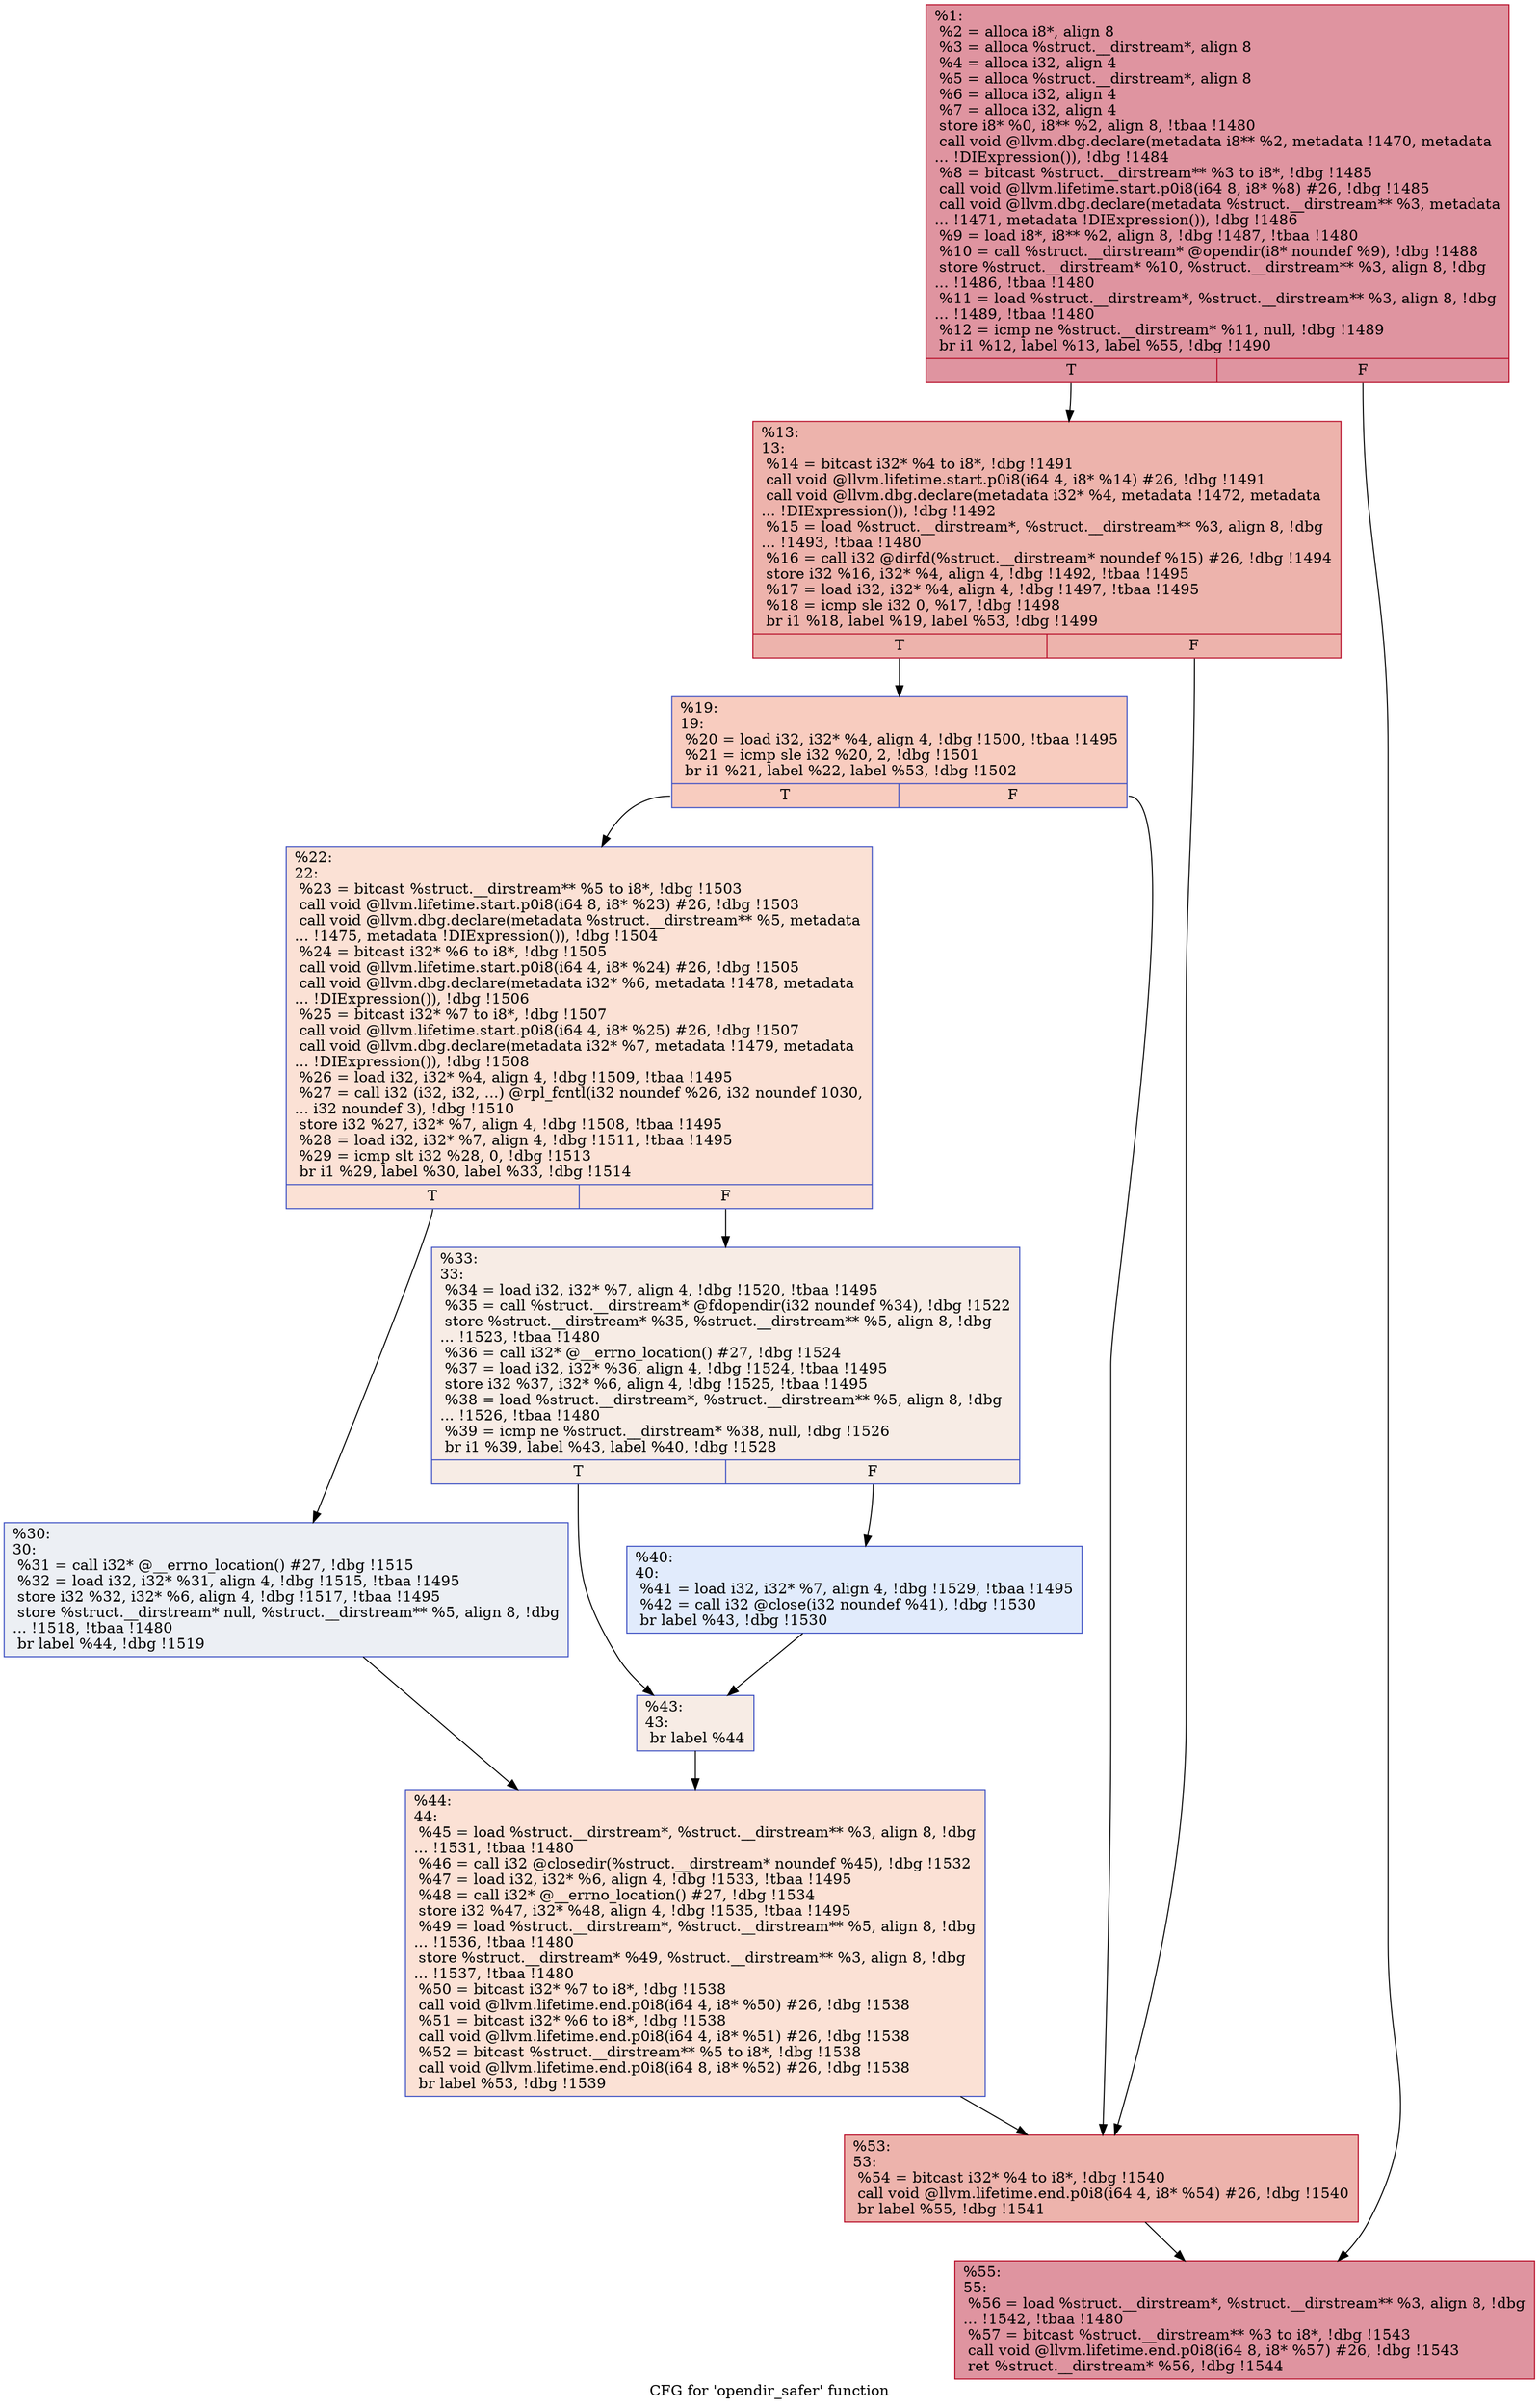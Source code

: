 digraph "CFG for 'opendir_safer' function" {
	label="CFG for 'opendir_safer' function";

	Node0x1204550 [shape=record,color="#b70d28ff", style=filled, fillcolor="#b70d2870",label="{%1:\l  %2 = alloca i8*, align 8\l  %3 = alloca %struct.__dirstream*, align 8\l  %4 = alloca i32, align 4\l  %5 = alloca %struct.__dirstream*, align 8\l  %6 = alloca i32, align 4\l  %7 = alloca i32, align 4\l  store i8* %0, i8** %2, align 8, !tbaa !1480\l  call void @llvm.dbg.declare(metadata i8** %2, metadata !1470, metadata\l... !DIExpression()), !dbg !1484\l  %8 = bitcast %struct.__dirstream** %3 to i8*, !dbg !1485\l  call void @llvm.lifetime.start.p0i8(i64 8, i8* %8) #26, !dbg !1485\l  call void @llvm.dbg.declare(metadata %struct.__dirstream** %3, metadata\l... !1471, metadata !DIExpression()), !dbg !1486\l  %9 = load i8*, i8** %2, align 8, !dbg !1487, !tbaa !1480\l  %10 = call %struct.__dirstream* @opendir(i8* noundef %9), !dbg !1488\l  store %struct.__dirstream* %10, %struct.__dirstream** %3, align 8, !dbg\l... !1486, !tbaa !1480\l  %11 = load %struct.__dirstream*, %struct.__dirstream** %3, align 8, !dbg\l... !1489, !tbaa !1480\l  %12 = icmp ne %struct.__dirstream* %11, null, !dbg !1489\l  br i1 %12, label %13, label %55, !dbg !1490\l|{<s0>T|<s1>F}}"];
	Node0x1204550:s0 -> Node0x1208c50;
	Node0x1204550:s1 -> Node0x120be90;
	Node0x1208c50 [shape=record,color="#b70d28ff", style=filled, fillcolor="#d6524470",label="{%13:\l13:                                               \l  %14 = bitcast i32* %4 to i8*, !dbg !1491\l  call void @llvm.lifetime.start.p0i8(i64 4, i8* %14) #26, !dbg !1491\l  call void @llvm.dbg.declare(metadata i32* %4, metadata !1472, metadata\l... !DIExpression()), !dbg !1492\l  %15 = load %struct.__dirstream*, %struct.__dirstream** %3, align 8, !dbg\l... !1493, !tbaa !1480\l  %16 = call i32 @dirfd(%struct.__dirstream* noundef %15) #26, !dbg !1494\l  store i32 %16, i32* %4, align 4, !dbg !1492, !tbaa !1495\l  %17 = load i32, i32* %4, align 4, !dbg !1497, !tbaa !1495\l  %18 = icmp sle i32 0, %17, !dbg !1498\l  br i1 %18, label %19, label %53, !dbg !1499\l|{<s0>T|<s1>F}}"];
	Node0x1208c50:s0 -> Node0x120bc10;
	Node0x1208c50:s1 -> Node0x120be40;
	Node0x120bc10 [shape=record,color="#3d50c3ff", style=filled, fillcolor="#f08b6e70",label="{%19:\l19:                                               \l  %20 = load i32, i32* %4, align 4, !dbg !1500, !tbaa !1495\l  %21 = icmp sle i32 %20, 2, !dbg !1501\l  br i1 %21, label %22, label %53, !dbg !1502\l|{<s0>T|<s1>F}}"];
	Node0x120bc10:s0 -> Node0x120bc60;
	Node0x120bc10:s1 -> Node0x120be40;
	Node0x120bc60 [shape=record,color="#3d50c3ff", style=filled, fillcolor="#f7bca170",label="{%22:\l22:                                               \l  %23 = bitcast %struct.__dirstream** %5 to i8*, !dbg !1503\l  call void @llvm.lifetime.start.p0i8(i64 8, i8* %23) #26, !dbg !1503\l  call void @llvm.dbg.declare(metadata %struct.__dirstream** %5, metadata\l... !1475, metadata !DIExpression()), !dbg !1504\l  %24 = bitcast i32* %6 to i8*, !dbg !1505\l  call void @llvm.lifetime.start.p0i8(i64 4, i8* %24) #26, !dbg !1505\l  call void @llvm.dbg.declare(metadata i32* %6, metadata !1478, metadata\l... !DIExpression()), !dbg !1506\l  %25 = bitcast i32* %7 to i8*, !dbg !1507\l  call void @llvm.lifetime.start.p0i8(i64 4, i8* %25) #26, !dbg !1507\l  call void @llvm.dbg.declare(metadata i32* %7, metadata !1479, metadata\l... !DIExpression()), !dbg !1508\l  %26 = load i32, i32* %4, align 4, !dbg !1509, !tbaa !1495\l  %27 = call i32 (i32, i32, ...) @rpl_fcntl(i32 noundef %26, i32 noundef 1030,\l... i32 noundef 3), !dbg !1510\l  store i32 %27, i32* %7, align 4, !dbg !1508, !tbaa !1495\l  %28 = load i32, i32* %7, align 4, !dbg !1511, !tbaa !1495\l  %29 = icmp slt i32 %28, 0, !dbg !1513\l  br i1 %29, label %30, label %33, !dbg !1514\l|{<s0>T|<s1>F}}"];
	Node0x120bc60:s0 -> Node0x120bcb0;
	Node0x120bc60:s1 -> Node0x120bd00;
	Node0x120bcb0 [shape=record,color="#3d50c3ff", style=filled, fillcolor="#d4dbe670",label="{%30:\l30:                                               \l  %31 = call i32* @__errno_location() #27, !dbg !1515\l  %32 = load i32, i32* %31, align 4, !dbg !1515, !tbaa !1495\l  store i32 %32, i32* %6, align 4, !dbg !1517, !tbaa !1495\l  store %struct.__dirstream* null, %struct.__dirstream** %5, align 8, !dbg\l... !1518, !tbaa !1480\l  br label %44, !dbg !1519\l}"];
	Node0x120bcb0 -> Node0x120bdf0;
	Node0x120bd00 [shape=record,color="#3d50c3ff", style=filled, fillcolor="#ecd3c570",label="{%33:\l33:                                               \l  %34 = load i32, i32* %7, align 4, !dbg !1520, !tbaa !1495\l  %35 = call %struct.__dirstream* @fdopendir(i32 noundef %34), !dbg !1522\l  store %struct.__dirstream* %35, %struct.__dirstream** %5, align 8, !dbg\l... !1523, !tbaa !1480\l  %36 = call i32* @__errno_location() #27, !dbg !1524\l  %37 = load i32, i32* %36, align 4, !dbg !1524, !tbaa !1495\l  store i32 %37, i32* %6, align 4, !dbg !1525, !tbaa !1495\l  %38 = load %struct.__dirstream*, %struct.__dirstream** %5, align 8, !dbg\l... !1526, !tbaa !1480\l  %39 = icmp ne %struct.__dirstream* %38, null, !dbg !1526\l  br i1 %39, label %43, label %40, !dbg !1528\l|{<s0>T|<s1>F}}"];
	Node0x120bd00:s0 -> Node0x120bda0;
	Node0x120bd00:s1 -> Node0x120bd50;
	Node0x120bd50 [shape=record,color="#3d50c3ff", style=filled, fillcolor="#bbd1f870",label="{%40:\l40:                                               \l  %41 = load i32, i32* %7, align 4, !dbg !1529, !tbaa !1495\l  %42 = call i32 @close(i32 noundef %41), !dbg !1530\l  br label %43, !dbg !1530\l}"];
	Node0x120bd50 -> Node0x120bda0;
	Node0x120bda0 [shape=record,color="#3d50c3ff", style=filled, fillcolor="#ecd3c570",label="{%43:\l43:                                               \l  br label %44\l}"];
	Node0x120bda0 -> Node0x120bdf0;
	Node0x120bdf0 [shape=record,color="#3d50c3ff", style=filled, fillcolor="#f7bca170",label="{%44:\l44:                                               \l  %45 = load %struct.__dirstream*, %struct.__dirstream** %3, align 8, !dbg\l... !1531, !tbaa !1480\l  %46 = call i32 @closedir(%struct.__dirstream* noundef %45), !dbg !1532\l  %47 = load i32, i32* %6, align 4, !dbg !1533, !tbaa !1495\l  %48 = call i32* @__errno_location() #27, !dbg !1534\l  store i32 %47, i32* %48, align 4, !dbg !1535, !tbaa !1495\l  %49 = load %struct.__dirstream*, %struct.__dirstream** %5, align 8, !dbg\l... !1536, !tbaa !1480\l  store %struct.__dirstream* %49, %struct.__dirstream** %3, align 8, !dbg\l... !1537, !tbaa !1480\l  %50 = bitcast i32* %7 to i8*, !dbg !1538\l  call void @llvm.lifetime.end.p0i8(i64 4, i8* %50) #26, !dbg !1538\l  %51 = bitcast i32* %6 to i8*, !dbg !1538\l  call void @llvm.lifetime.end.p0i8(i64 4, i8* %51) #26, !dbg !1538\l  %52 = bitcast %struct.__dirstream** %5 to i8*, !dbg !1538\l  call void @llvm.lifetime.end.p0i8(i64 8, i8* %52) #26, !dbg !1538\l  br label %53, !dbg !1539\l}"];
	Node0x120bdf0 -> Node0x120be40;
	Node0x120be40 [shape=record,color="#b70d28ff", style=filled, fillcolor="#d6524470",label="{%53:\l53:                                               \l  %54 = bitcast i32* %4 to i8*, !dbg !1540\l  call void @llvm.lifetime.end.p0i8(i64 4, i8* %54) #26, !dbg !1540\l  br label %55, !dbg !1541\l}"];
	Node0x120be40 -> Node0x120be90;
	Node0x120be90 [shape=record,color="#b70d28ff", style=filled, fillcolor="#b70d2870",label="{%55:\l55:                                               \l  %56 = load %struct.__dirstream*, %struct.__dirstream** %3, align 8, !dbg\l... !1542, !tbaa !1480\l  %57 = bitcast %struct.__dirstream** %3 to i8*, !dbg !1543\l  call void @llvm.lifetime.end.p0i8(i64 8, i8* %57) #26, !dbg !1543\l  ret %struct.__dirstream* %56, !dbg !1544\l}"];
}
